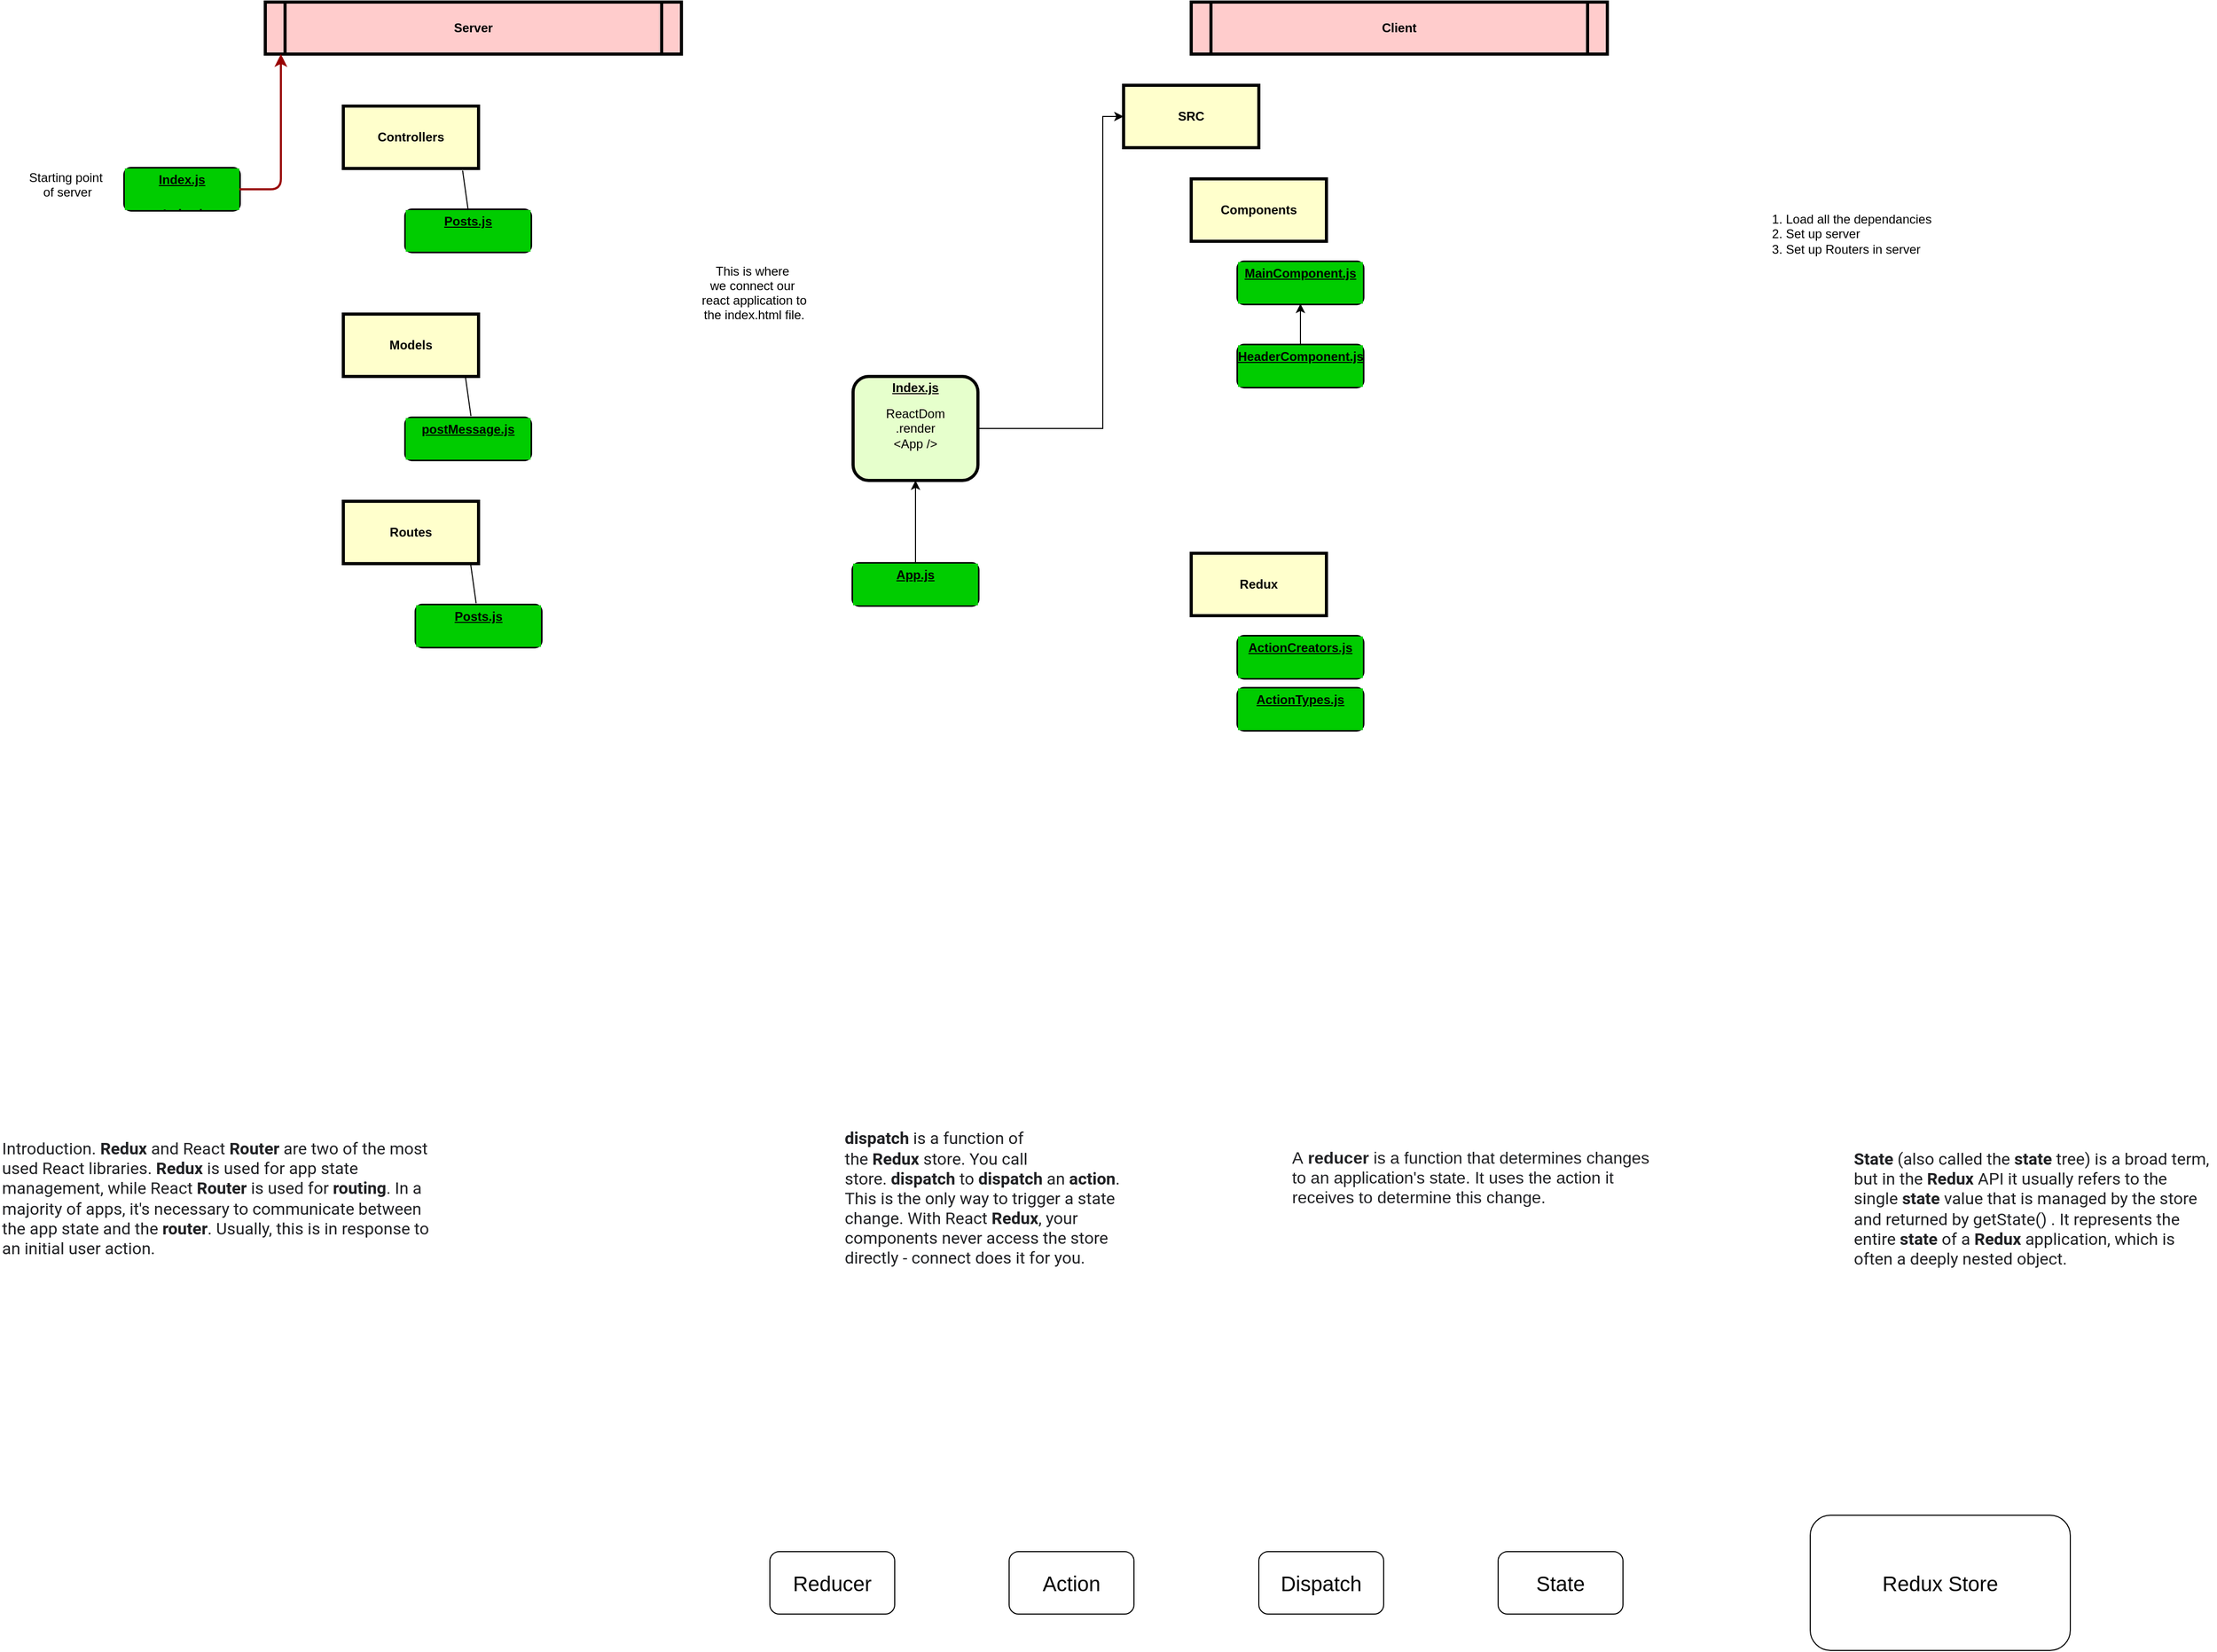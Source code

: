 <mxfile version="13.9.6" type="github">
  <diagram name="Page-1" id="c7558073-3199-34d8-9f00-42111426c3f3">
    <mxGraphModel dx="1232" dy="1158" grid="1" gridSize="10" guides="1" tooltips="1" connect="1" arrows="1" fold="1" page="1" pageScale="1" pageWidth="3300" pageHeight="4681" background="#ffffff" math="0" shadow="0">
      <root>
        <mxCell id="0" />
        <mxCell id="1" parent="0" />
        <mxCell id="2" value="&lt;p style=&quot;margin: 0px ; margin-top: 4px ; text-align: center ; text-decoration: underline&quot;&gt;&lt;strong&gt;Index.js&lt;/strong&gt;&lt;/p&gt;&lt;p style=&quot;margin: 0px ; margin-top: 4px ; text-align: center ; text-decoration: underline&quot;&gt;&lt;strong&gt;&lt;br&gt;&lt;/strong&gt;&lt;/p&gt;&lt;p style=&quot;margin: 0px ; margin-left: 8px&quot;&gt;Index.js&lt;/p&gt;" style="verticalAlign=middle;align=center;overflow=fill;fontSize=12;fontFamily=Helvetica;html=1;rounded=1;fontStyle=1;strokeWidth=3;fillColor=#E6FFCC;labelBackgroundColor=#00CC00;" parent="1" vertex="1">
          <mxGeometry x="270" y="350" width="110" height="40" as="geometry" />
        </mxCell>
        <mxCell id="5" value="Server" style="shape=process;whiteSpace=wrap;align=center;verticalAlign=middle;size=0.048;fontStyle=1;strokeWidth=3;fillColor=#FFCCCC" parent="1" vertex="1">
          <mxGeometry x="405.0" y="190" width="400" height="50" as="geometry" />
        </mxCell>
        <mxCell id="52" value="Starting point &#xa;of server" style="text;spacingTop=-5;align=center" parent="1" vertex="1">
          <mxGeometry x="200" y="350" width="30" height="20" as="geometry" />
        </mxCell>
        <mxCell id="56" value="" style="edgeStyle=elbowEdgeStyle;elbow=horizontal;strokeColor=#990000;strokeWidth=2;exitX=1;exitY=0.5;exitDx=0;exitDy=0;" parent="1" source="2" target="5" edge="1">
          <mxGeometry width="100" height="100" relative="1" as="geometry">
            <mxPoint x="390" y="345" as="sourcePoint" />
            <mxPoint x="330" y="590" as="targetPoint" />
            <Array as="points">
              <mxPoint x="420" y="360" />
            </Array>
          </mxGeometry>
        </mxCell>
        <mxCell id="RhGpHAD1b_R5H_3nvblY-98" value="SRC" style="whiteSpace=wrap;align=center;verticalAlign=middle;fontStyle=1;strokeWidth=3;fillColor=#FFFFCC" vertex="1" parent="1">
          <mxGeometry x="1230" y="270" width="130" height="60" as="geometry" />
        </mxCell>
        <mxCell id="RhGpHAD1b_R5H_3nvblY-99" value="Client" style="shape=process;whiteSpace=wrap;align=center;verticalAlign=middle;size=0.048;fontStyle=1;strokeWidth=3;fillColor=#FFCCCC" vertex="1" parent="1">
          <mxGeometry x="1295" y="190" width="400" height="50" as="geometry" />
        </mxCell>
        <mxCell id="RhGpHAD1b_R5H_3nvblY-101" value="This is where &#xa;we connect our &#xa;react application to &#xa;the index.html file." style="text;spacingTop=-5;align=center" vertex="1" parent="1">
          <mxGeometry x="860" y="440" width="30" height="20" as="geometry" />
        </mxCell>
        <mxCell id="RhGpHAD1b_R5H_3nvblY-115" value="Components" style="whiteSpace=wrap;align=center;verticalAlign=middle;fontStyle=1;strokeWidth=3;fillColor=#FFFFCC" vertex="1" parent="1">
          <mxGeometry x="1295" y="360" width="130" height="60" as="geometry" />
        </mxCell>
        <mxCell id="RhGpHAD1b_R5H_3nvblY-119" value="Redux" style="whiteSpace=wrap;align=center;verticalAlign=middle;fontStyle=1;strokeWidth=3;fillColor=#FFFFCC" vertex="1" parent="1">
          <mxGeometry x="1295" y="720" width="130" height="60" as="geometry" />
        </mxCell>
        <mxCell id="RhGpHAD1b_R5H_3nvblY-121" value="&lt;p style=&quot;margin: 0px ; margin-top: 4px ; text-align: center ; text-decoration: underline&quot;&gt;&lt;strong&gt;ActionCreators.js&lt;/strong&gt;&lt;/p&gt;" style="verticalAlign=middle;align=center;overflow=fill;fontSize=12;fontFamily=Helvetica;html=1;rounded=1;fontStyle=1;strokeWidth=3;fillColor=#E6FFCC;labelBackgroundColor=#00CC00;" vertex="1" parent="1">
          <mxGeometry x="1340" y="800" width="120" height="40" as="geometry" />
        </mxCell>
        <mxCell id="RhGpHAD1b_R5H_3nvblY-122" value="&lt;p style=&quot;margin: 0px ; margin-top: 4px ; text-align: center ; text-decoration: underline&quot;&gt;&lt;strong&gt;ActionTypes.js&lt;/strong&gt;&lt;/p&gt;" style="verticalAlign=middle;align=center;overflow=fill;fontSize=12;fontFamily=Helvetica;html=1;rounded=1;fontStyle=1;strokeWidth=3;fillColor=#E6FFCC;labelBackgroundColor=#00CC00;" vertex="1" parent="1">
          <mxGeometry x="1340" y="850" width="120" height="40" as="geometry" />
        </mxCell>
        <mxCell id="RhGpHAD1b_R5H_3nvblY-125" value="" style="edgeStyle=orthogonalEdgeStyle;rounded=0;orthogonalLoop=1;jettySize=auto;html=1;" edge="1" parent="1" source="RhGpHAD1b_R5H_3nvblY-123" target="RhGpHAD1b_R5H_3nvblY-97">
          <mxGeometry relative="1" as="geometry" />
        </mxCell>
        <mxCell id="RhGpHAD1b_R5H_3nvblY-123" value="&lt;p style=&quot;margin: 0px ; margin-top: 4px ; text-align: center ; text-decoration: underline&quot;&gt;&lt;strong&gt;App.js&lt;/strong&gt;&lt;/p&gt;" style="verticalAlign=middle;align=center;overflow=fill;fontSize=12;fontFamily=Helvetica;html=1;rounded=1;fontStyle=1;strokeWidth=3;fillColor=#E6FFCC;labelBackgroundColor=#00CC00;" vertex="1" parent="1">
          <mxGeometry x="970" y="730" width="120" height="40" as="geometry" />
        </mxCell>
        <mxCell id="RhGpHAD1b_R5H_3nvblY-131" value="" style="group" vertex="1" connectable="0" parent="1">
          <mxGeometry x="970" y="550" width="120" height="100" as="geometry" />
        </mxCell>
        <mxCell id="RhGpHAD1b_R5H_3nvblY-97" value="&lt;p style=&quot;margin: 0px ; margin-top: 4px ; text-align: center ; text-decoration: underline&quot;&gt;&lt;strong&gt;Index.js&lt;/strong&gt;&lt;/p&gt;" style="verticalAlign=middle;align=center;overflow=fill;fontSize=12;fontFamily=Helvetica;html=1;rounded=1;fontStyle=1;strokeWidth=3;fillColor=#E6FFCC" vertex="1" parent="RhGpHAD1b_R5H_3nvblY-131">
          <mxGeometry width="120" height="100" as="geometry" />
        </mxCell>
        <mxCell id="RhGpHAD1b_R5H_3nvblY-130" value="ReactDom&lt;br&gt;.render &amp;lt;App /&amp;gt;" style="text;html=1;strokeColor=none;fillColor=none;align=center;verticalAlign=middle;whiteSpace=wrap;rounded=0;" vertex="1" parent="RhGpHAD1b_R5H_3nvblY-131">
          <mxGeometry x="40" y="40" width="40" height="20" as="geometry" />
        </mxCell>
        <mxCell id="RhGpHAD1b_R5H_3nvblY-137" value="" style="edgeStyle=orthogonalEdgeStyle;rounded=0;orthogonalLoop=1;jettySize=auto;html=1;" edge="1" parent="1" source="RhGpHAD1b_R5H_3nvblY-134" target="RhGpHAD1b_R5H_3nvblY-135">
          <mxGeometry relative="1" as="geometry" />
        </mxCell>
        <mxCell id="RhGpHAD1b_R5H_3nvblY-134" value="&lt;p style=&quot;margin: 0px ; margin-top: 4px ; text-align: center ; text-decoration: underline&quot;&gt;&lt;strong&gt;HeaderComponent.js&lt;/strong&gt;&lt;/p&gt;" style="verticalAlign=middle;align=center;overflow=fill;fontSize=12;fontFamily=Helvetica;html=1;rounded=1;fontStyle=1;strokeWidth=3;fillColor=#E6FFCC;labelBackgroundColor=#00CC00;" vertex="1" parent="1">
          <mxGeometry x="1340" y="520" width="120" height="40" as="geometry" />
        </mxCell>
        <mxCell id="RhGpHAD1b_R5H_3nvblY-135" value="&lt;p style=&quot;margin: 0px ; margin-top: 4px ; text-align: center ; text-decoration: underline&quot;&gt;&lt;strong&gt;MainComponent.js&lt;/strong&gt;&lt;/p&gt;" style="verticalAlign=middle;align=center;overflow=fill;fontSize=12;fontFamily=Helvetica;html=1;rounded=1;fontStyle=1;strokeWidth=3;fillColor=#E6FFCC;labelBackgroundColor=#00CC00;" vertex="1" parent="1">
          <mxGeometry x="1340" y="440" width="120" height="40" as="geometry" />
        </mxCell>
        <mxCell id="RhGpHAD1b_R5H_3nvblY-136" style="edgeStyle=orthogonalEdgeStyle;rounded=0;orthogonalLoop=1;jettySize=auto;html=1;entryX=0;entryY=0.5;entryDx=0;entryDy=0;exitX=1;exitY=0.5;exitDx=0;exitDy=0;" edge="1" parent="1" source="RhGpHAD1b_R5H_3nvblY-97" target="RhGpHAD1b_R5H_3nvblY-98">
          <mxGeometry relative="1" as="geometry">
            <Array as="points">
              <mxPoint x="1210" y="600" />
              <mxPoint x="1210" y="300" />
            </Array>
          </mxGeometry>
        </mxCell>
        <mxCell id="RhGpHAD1b_R5H_3nvblY-138" value="1. Load all the dependancies&lt;br&gt;&lt;div style=&quot;text-align: left&quot;&gt;&lt;span&gt;2. Set up server&lt;/span&gt;&lt;/div&gt;&lt;div style=&quot;text-align: left&quot;&gt;&lt;span&gt;3. Set up Routers in server&lt;/span&gt;&lt;/div&gt;&lt;div style=&quot;text-align: left&quot;&gt;&lt;span&gt;&amp;nbsp;&lt;/span&gt;&lt;/div&gt;" style="text;html=1;strokeColor=none;fillColor=none;align=center;verticalAlign=middle;whiteSpace=wrap;rounded=0;" vertex="1" parent="1">
          <mxGeometry x="1790" y="410" width="280" height="20" as="geometry" />
        </mxCell>
        <mxCell id="RhGpHAD1b_R5H_3nvblY-144" value="&lt;span style=&quot;color: rgb(32, 33, 36); font-family: arial, sans-serif; font-size: 16px; background-color: rgb(255, 255, 255);&quot;&gt;A&amp;nbsp;&lt;/span&gt;&lt;b style=&quot;color: rgb(32, 33, 36); font-family: arial, sans-serif; font-size: 16px; background-color: rgb(255, 255, 255);&quot;&gt;reducer&lt;/b&gt;&lt;span style=&quot;color: rgb(32, 33, 36); font-family: arial, sans-serif; font-size: 16px; background-color: rgb(255, 255, 255);&quot;&gt;&amp;nbsp;is a function that determines changes to an application&#39;s state. It uses the action it receives to determine this change.&amp;nbsp;&lt;/span&gt;" style="text;html=1;strokeColor=none;fillColor=none;align=left;verticalAlign=middle;whiteSpace=wrap;rounded=0;" vertex="1" parent="1">
          <mxGeometry x="1390" y="1310" width="350" height="20" as="geometry" />
        </mxCell>
        <mxCell id="RhGpHAD1b_R5H_3nvblY-145" value="&lt;b style=&quot;color: rgb(32, 33, 36); font-family: roboto, arial, sans-serif; font-size: 16px; background-color: rgb(255, 255, 255);&quot;&gt;dispatch&lt;/b&gt;&lt;span style=&quot;color: rgb(32, 33, 36); font-family: roboto, arial, sans-serif; font-size: 16px; background-color: rgb(255, 255, 255);&quot;&gt;&amp;nbsp;is a function of the&amp;nbsp;&lt;/span&gt;&lt;b style=&quot;color: rgb(32, 33, 36); font-family: roboto, arial, sans-serif; font-size: 16px; background-color: rgb(255, 255, 255);&quot;&gt;Redux&lt;/b&gt;&lt;span style=&quot;color: rgb(32, 33, 36); font-family: roboto, arial, sans-serif; font-size: 16px; background-color: rgb(255, 255, 255);&quot;&gt;&amp;nbsp;store. You call store.&amp;nbsp;&lt;/span&gt;&lt;b style=&quot;color: rgb(32, 33, 36); font-family: roboto, arial, sans-serif; font-size: 16px; background-color: rgb(255, 255, 255);&quot;&gt;dispatch&lt;/b&gt;&lt;span style=&quot;color: rgb(32, 33, 36); font-family: roboto, arial, sans-serif; font-size: 16px; background-color: rgb(255, 255, 255);&quot;&gt;&amp;nbsp;to&amp;nbsp;&lt;/span&gt;&lt;b style=&quot;color: rgb(32, 33, 36); font-family: roboto, arial, sans-serif; font-size: 16px; background-color: rgb(255, 255, 255);&quot;&gt;dispatch&lt;/b&gt;&lt;span style=&quot;color: rgb(32, 33, 36); font-family: roboto, arial, sans-serif; font-size: 16px; background-color: rgb(255, 255, 255);&quot;&gt;&amp;nbsp;an&amp;nbsp;&lt;/span&gt;&lt;b style=&quot;color: rgb(32, 33, 36); font-family: roboto, arial, sans-serif; font-size: 16px; background-color: rgb(255, 255, 255);&quot;&gt;action&lt;/b&gt;&lt;span style=&quot;color: rgb(32, 33, 36); font-family: roboto, arial, sans-serif; font-size: 16px; background-color: rgb(255, 255, 255);&quot;&gt;. This is the only way to trigger a state change. With React&amp;nbsp;&lt;/span&gt;&lt;b style=&quot;color: rgb(32, 33, 36); font-family: roboto, arial, sans-serif; font-size: 16px; background-color: rgb(255, 255, 255);&quot;&gt;Redux&lt;/b&gt;&lt;span style=&quot;color: rgb(32 , 33 , 36) ; font-family: &amp;quot;roboto&amp;quot; , &amp;quot;arial&amp;quot; , sans-serif ; font-size: 16px ; background-color: rgb(255 , 255 , 255)&quot;&gt;, your components never access the store directly - connect does it for you.&lt;/span&gt;" style="text;html=1;strokeColor=none;fillColor=none;align=left;verticalAlign=middle;whiteSpace=wrap;rounded=0;" vertex="1" parent="1">
          <mxGeometry x="960" y="1330" width="260" height="20" as="geometry" />
        </mxCell>
        <mxCell id="RhGpHAD1b_R5H_3nvblY-146" value="&lt;b style=&quot;color: rgb(32, 33, 36); font-family: roboto, arial, sans-serif; font-size: 16px; background-color: rgb(255, 255, 255);&quot;&gt;State&lt;/b&gt;&lt;span style=&quot;color: rgb(32, 33, 36); font-family: roboto, arial, sans-serif; font-size: 16px; background-color: rgb(255, 255, 255);&quot;&gt;&amp;nbsp;(also called the&amp;nbsp;&lt;/span&gt;&lt;b style=&quot;color: rgb(32, 33, 36); font-family: roboto, arial, sans-serif; font-size: 16px; background-color: rgb(255, 255, 255);&quot;&gt;state&lt;/b&gt;&lt;span style=&quot;color: rgb(32, 33, 36); font-family: roboto, arial, sans-serif; font-size: 16px; background-color: rgb(255, 255, 255);&quot;&gt;&amp;nbsp;tree) is a broad term, but in the&amp;nbsp;&lt;/span&gt;&lt;b style=&quot;color: rgb(32, 33, 36); font-family: roboto, arial, sans-serif; font-size: 16px; background-color: rgb(255, 255, 255);&quot;&gt;Redux&lt;/b&gt;&lt;span style=&quot;color: rgb(32, 33, 36); font-family: roboto, arial, sans-serif; font-size: 16px; background-color: rgb(255, 255, 255);&quot;&gt;&amp;nbsp;API it usually refers to the single&amp;nbsp;&lt;/span&gt;&lt;b style=&quot;color: rgb(32, 33, 36); font-family: roboto, arial, sans-serif; font-size: 16px; background-color: rgb(255, 255, 255);&quot;&gt;state&lt;/b&gt;&lt;span style=&quot;color: rgb(32, 33, 36); font-family: roboto, arial, sans-serif; font-size: 16px; background-color: rgb(255, 255, 255);&quot;&gt;&amp;nbsp;value that is managed by the store and returned by getState() . It represents the entire&amp;nbsp;&lt;/span&gt;&lt;b style=&quot;color: rgb(32, 33, 36); font-family: roboto, arial, sans-serif; font-size: 16px; background-color: rgb(255, 255, 255);&quot;&gt;state&lt;/b&gt;&lt;span style=&quot;color: rgb(32, 33, 36); font-family: roboto, arial, sans-serif; font-size: 16px; background-color: rgb(255, 255, 255);&quot;&gt;&amp;nbsp;of a&amp;nbsp;&lt;/span&gt;&lt;b style=&quot;color: rgb(32, 33, 36); font-family: roboto, arial, sans-serif; font-size: 16px; background-color: rgb(255, 255, 255);&quot;&gt;Redux&lt;/b&gt;&lt;span style=&quot;color: rgb(32, 33, 36); font-family: roboto, arial, sans-serif; font-size: 16px; background-color: rgb(255, 255, 255);&quot;&gt;&amp;nbsp;application, which is often a deeply nested object.&lt;/span&gt;" style="text;html=1;strokeColor=none;fillColor=none;align=left;verticalAlign=middle;whiteSpace=wrap;rounded=0;" vertex="1" parent="1">
          <mxGeometry x="1930" y="1340" width="350" height="20" as="geometry" />
        </mxCell>
        <mxCell id="RhGpHAD1b_R5H_3nvblY-148" value="&lt;span style=&quot;color: rgb(32, 33, 36); font-family: roboto, arial, sans-serif; font-size: 16px; background-color: rgb(255, 255, 255);&quot;&gt;Introduction.&amp;nbsp;&lt;/span&gt;&lt;b style=&quot;color: rgb(32, 33, 36); font-family: roboto, arial, sans-serif; font-size: 16px; background-color: rgb(255, 255, 255);&quot;&gt;Redux&lt;/b&gt;&lt;span style=&quot;color: rgb(32, 33, 36); font-family: roboto, arial, sans-serif; font-size: 16px; background-color: rgb(255, 255, 255);&quot;&gt;&amp;nbsp;and React&amp;nbsp;&lt;/span&gt;&lt;b style=&quot;color: rgb(32, 33, 36); font-family: roboto, arial, sans-serif; font-size: 16px; background-color: rgb(255, 255, 255);&quot;&gt;Router&lt;/b&gt;&lt;span style=&quot;color: rgb(32, 33, 36); font-family: roboto, arial, sans-serif; font-size: 16px; background-color: rgb(255, 255, 255);&quot;&gt;&amp;nbsp;are two of the most used React libraries.&amp;nbsp;&lt;/span&gt;&lt;b style=&quot;color: rgb(32, 33, 36); font-family: roboto, arial, sans-serif; font-size: 16px; background-color: rgb(255, 255, 255);&quot;&gt;Redux&lt;/b&gt;&lt;span style=&quot;color: rgb(32, 33, 36); font-family: roboto, arial, sans-serif; font-size: 16px; background-color: rgb(255, 255, 255);&quot;&gt;&amp;nbsp;is used for app state management, while React&amp;nbsp;&lt;/span&gt;&lt;b style=&quot;color: rgb(32, 33, 36); font-family: roboto, arial, sans-serif; font-size: 16px; background-color: rgb(255, 255, 255);&quot;&gt;Router&lt;/b&gt;&lt;span style=&quot;color: rgb(32, 33, 36); font-family: roboto, arial, sans-serif; font-size: 16px; background-color: rgb(255, 255, 255);&quot;&gt;&amp;nbsp;is used for&amp;nbsp;&lt;/span&gt;&lt;b style=&quot;color: rgb(32, 33, 36); font-family: roboto, arial, sans-serif; font-size: 16px; background-color: rgb(255, 255, 255);&quot;&gt;routing&lt;/b&gt;&lt;span style=&quot;color: rgb(32, 33, 36); font-family: roboto, arial, sans-serif; font-size: 16px; background-color: rgb(255, 255, 255);&quot;&gt;. In a majority of apps, it&#39;s necessary to communicate between the app state and the&amp;nbsp;&lt;/span&gt;&lt;b style=&quot;color: rgb(32, 33, 36); font-family: roboto, arial, sans-serif; font-size: 16px; background-color: rgb(255, 255, 255);&quot;&gt;router&lt;/b&gt;&lt;span style=&quot;color: rgb(32, 33, 36); font-family: roboto, arial, sans-serif; font-size: 16px; background-color: rgb(255, 255, 255);&quot;&gt;. Usually, this is in response to an initial user action.&lt;/span&gt;" style="text;html=1;strokeColor=none;fillColor=none;align=left;verticalAlign=middle;whiteSpace=wrap;rounded=0;" vertex="1" parent="1">
          <mxGeometry x="150" y="1330" width="430" height="20" as="geometry" />
        </mxCell>
        <mxCell id="RhGpHAD1b_R5H_3nvblY-150" value="&lt;font style=&quot;font-size: 20px&quot;&gt;Reducer&lt;/font&gt;" style="rounded=1;whiteSpace=wrap;html=1;align=center;" vertex="1" parent="1">
          <mxGeometry x="890" y="1680" width="120" height="60" as="geometry" />
        </mxCell>
        <mxCell id="RhGpHAD1b_R5H_3nvblY-152" value="&lt;font style=&quot;font-size: 20px&quot;&gt;Action&lt;/font&gt;" style="rounded=1;whiteSpace=wrap;html=1;align=center;" vertex="1" parent="1">
          <mxGeometry x="1120" y="1680" width="120" height="60" as="geometry" />
        </mxCell>
        <mxCell id="RhGpHAD1b_R5H_3nvblY-154" value="&lt;font style=&quot;font-size: 20px&quot;&gt;Dispatch&lt;/font&gt;" style="rounded=1;whiteSpace=wrap;html=1;align=center;" vertex="1" parent="1">
          <mxGeometry x="1360" y="1680" width="120" height="60" as="geometry" />
        </mxCell>
        <mxCell id="RhGpHAD1b_R5H_3nvblY-155" value="&lt;font style=&quot;font-size: 20px&quot;&gt;State&lt;/font&gt;" style="rounded=1;whiteSpace=wrap;html=1;align=center;" vertex="1" parent="1">
          <mxGeometry x="1590" y="1680" width="120" height="60" as="geometry" />
        </mxCell>
        <mxCell id="RhGpHAD1b_R5H_3nvblY-156" value="&lt;font style=&quot;font-size: 20px&quot;&gt;Redux Store&lt;/font&gt;" style="rounded=1;whiteSpace=wrap;html=1;align=center;" vertex="1" parent="1">
          <mxGeometry x="1890" y="1645" width="250" height="130" as="geometry" />
        </mxCell>
        <mxCell id="RhGpHAD1b_R5H_3nvblY-157" value="Controllers" style="whiteSpace=wrap;align=center;verticalAlign=middle;fontStyle=1;strokeWidth=3;fillColor=#FFFFCC" vertex="1" parent="1">
          <mxGeometry x="480" y="290" width="130" height="60" as="geometry" />
        </mxCell>
        <mxCell id="RhGpHAD1b_R5H_3nvblY-158" value="Models" style="whiteSpace=wrap;align=center;verticalAlign=middle;fontStyle=1;strokeWidth=3;fillColor=#FFFFCC" vertex="1" parent="1">
          <mxGeometry x="480" y="490" width="130" height="60" as="geometry" />
        </mxCell>
        <mxCell id="RhGpHAD1b_R5H_3nvblY-159" value="Routes" style="whiteSpace=wrap;align=center;verticalAlign=middle;fontStyle=1;strokeWidth=3;fillColor=#FFFFCC" vertex="1" parent="1">
          <mxGeometry x="480" y="670" width="130" height="60" as="geometry" />
        </mxCell>
        <mxCell id="RhGpHAD1b_R5H_3nvblY-160" value="&lt;p style=&quot;margin: 0px ; margin-top: 4px ; text-align: center ; text-decoration: underline&quot;&gt;&lt;strong&gt;Posts.js&lt;/strong&gt;&lt;/p&gt;" style="verticalAlign=middle;align=center;overflow=fill;fontSize=12;fontFamily=Helvetica;html=1;rounded=1;fontStyle=1;strokeWidth=3;fillColor=#E6FFCC;labelBackgroundColor=#00CC00;" vertex="1" parent="1">
          <mxGeometry x="540" y="390" width="120" height="40" as="geometry" />
        </mxCell>
        <mxCell id="RhGpHAD1b_R5H_3nvblY-161" value="&lt;p style=&quot;margin: 0px ; margin-top: 4px ; text-align: center ; text-decoration: underline&quot;&gt;&lt;strong&gt;postMessage.js&lt;/strong&gt;&lt;/p&gt;" style="verticalAlign=middle;align=center;overflow=fill;fontSize=12;fontFamily=Helvetica;html=1;rounded=1;fontStyle=1;strokeWidth=3;fillColor=#E6FFCC;labelBackgroundColor=#00CC00;" vertex="1" parent="1">
          <mxGeometry x="540" y="590" width="120" height="40" as="geometry" />
        </mxCell>
        <mxCell id="RhGpHAD1b_R5H_3nvblY-162" value="&lt;p style=&quot;margin: 0px ; margin-top: 4px ; text-align: center ; text-decoration: underline&quot;&gt;&lt;strong&gt;Posts.js&lt;/strong&gt;&lt;/p&gt;" style="verticalAlign=middle;align=center;overflow=fill;fontSize=12;fontFamily=Helvetica;html=1;rounded=1;fontStyle=1;strokeWidth=3;fillColor=#E6FFCC;labelBackgroundColor=#00CC00;" vertex="1" parent="1">
          <mxGeometry x="550" y="770" width="120" height="40" as="geometry" />
        </mxCell>
        <mxCell id="RhGpHAD1b_R5H_3nvblY-163" value="" style="endArrow=none;html=1;entryX=0.882;entryY=1.033;entryDx=0;entryDy=0;entryPerimeter=0;exitX=0.5;exitY=0;exitDx=0;exitDy=0;" edge="1" parent="1" source="RhGpHAD1b_R5H_3nvblY-160" target="RhGpHAD1b_R5H_3nvblY-157">
          <mxGeometry width="50" height="50" relative="1" as="geometry">
            <mxPoint x="600" y="390" as="sourcePoint" />
            <mxPoint x="650" y="340" as="targetPoint" />
          </mxGeometry>
        </mxCell>
        <mxCell id="RhGpHAD1b_R5H_3nvblY-164" value="" style="endArrow=none;html=1;entryX=0.882;entryY=1.033;entryDx=0;entryDy=0;entryPerimeter=0;exitX=0.5;exitY=0;exitDx=0;exitDy=0;" edge="1" parent="1">
          <mxGeometry width="50" height="50" relative="1" as="geometry">
            <mxPoint x="602.67" y="588.02" as="sourcePoint" />
            <mxPoint x="597.33" y="550" as="targetPoint" />
          </mxGeometry>
        </mxCell>
        <mxCell id="RhGpHAD1b_R5H_3nvblY-165" value="" style="endArrow=none;html=1;entryX=0.882;entryY=1.033;entryDx=0;entryDy=0;entryPerimeter=0;exitX=0.5;exitY=0;exitDx=0;exitDy=0;" edge="1" parent="1">
          <mxGeometry width="50" height="50" relative="1" as="geometry">
            <mxPoint x="607.67" y="768.02" as="sourcePoint" />
            <mxPoint x="602.33" y="730" as="targetPoint" />
          </mxGeometry>
        </mxCell>
      </root>
    </mxGraphModel>
  </diagram>
</mxfile>
